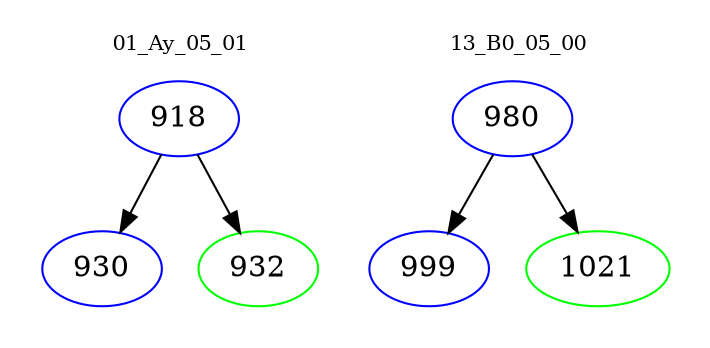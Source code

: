 digraph{
subgraph cluster_0 {
color = white
label = "01_Ay_05_01";
fontsize=10;
T0_918 [label="918", color="blue"]
T0_918 -> T0_930 [color="black"]
T0_930 [label="930", color="blue"]
T0_918 -> T0_932 [color="black"]
T0_932 [label="932", color="green"]
}
subgraph cluster_1 {
color = white
label = "13_B0_05_00";
fontsize=10;
T1_980 [label="980", color="blue"]
T1_980 -> T1_999 [color="black"]
T1_999 [label="999", color="blue"]
T1_980 -> T1_1021 [color="black"]
T1_1021 [label="1021", color="green"]
}
}
